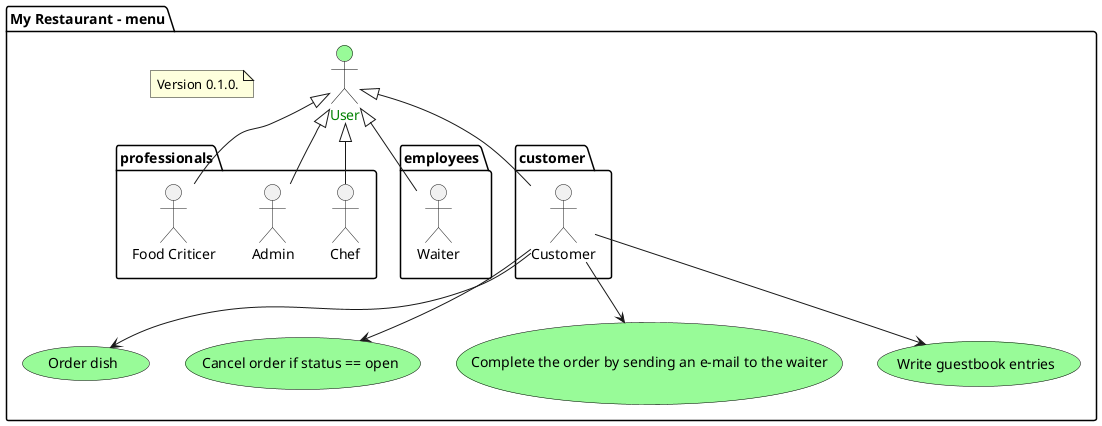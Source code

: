 @startuml
package "My Restaurant - menu" {
    
    actor User as u #palegreen;line:black;text:green;

    package professionals {
        actor Chef as ch
        actor Admin as a
        actor "Food Criticer" as fc
    }
    package employees {
        
        actor Waiter as w
    }
    package customer {
        actor Customer as c  
    }

    note "Version 0.1.0." as n1 

    u <|-- c
    u <|-- w
    u <|-- a
    u <|-- ch
    u <|-- fc

    usecase "Order dish" as UC0 #palegreen;line:black;text:black;
    usecase "Cancel order if status == open" as UC1 #palegreen;line:black;text:black;
    usecase "Complete the order by sending an e-mail to the waiter" as UC2 #palegreen;line:black;text:black;
    usecase "Write guestbook entries" as UC3 #palegreen;line:black;text:black;

    c --> UC0
    c --> UC1
    c --> UC2
    c --> UC3
}


@enduml